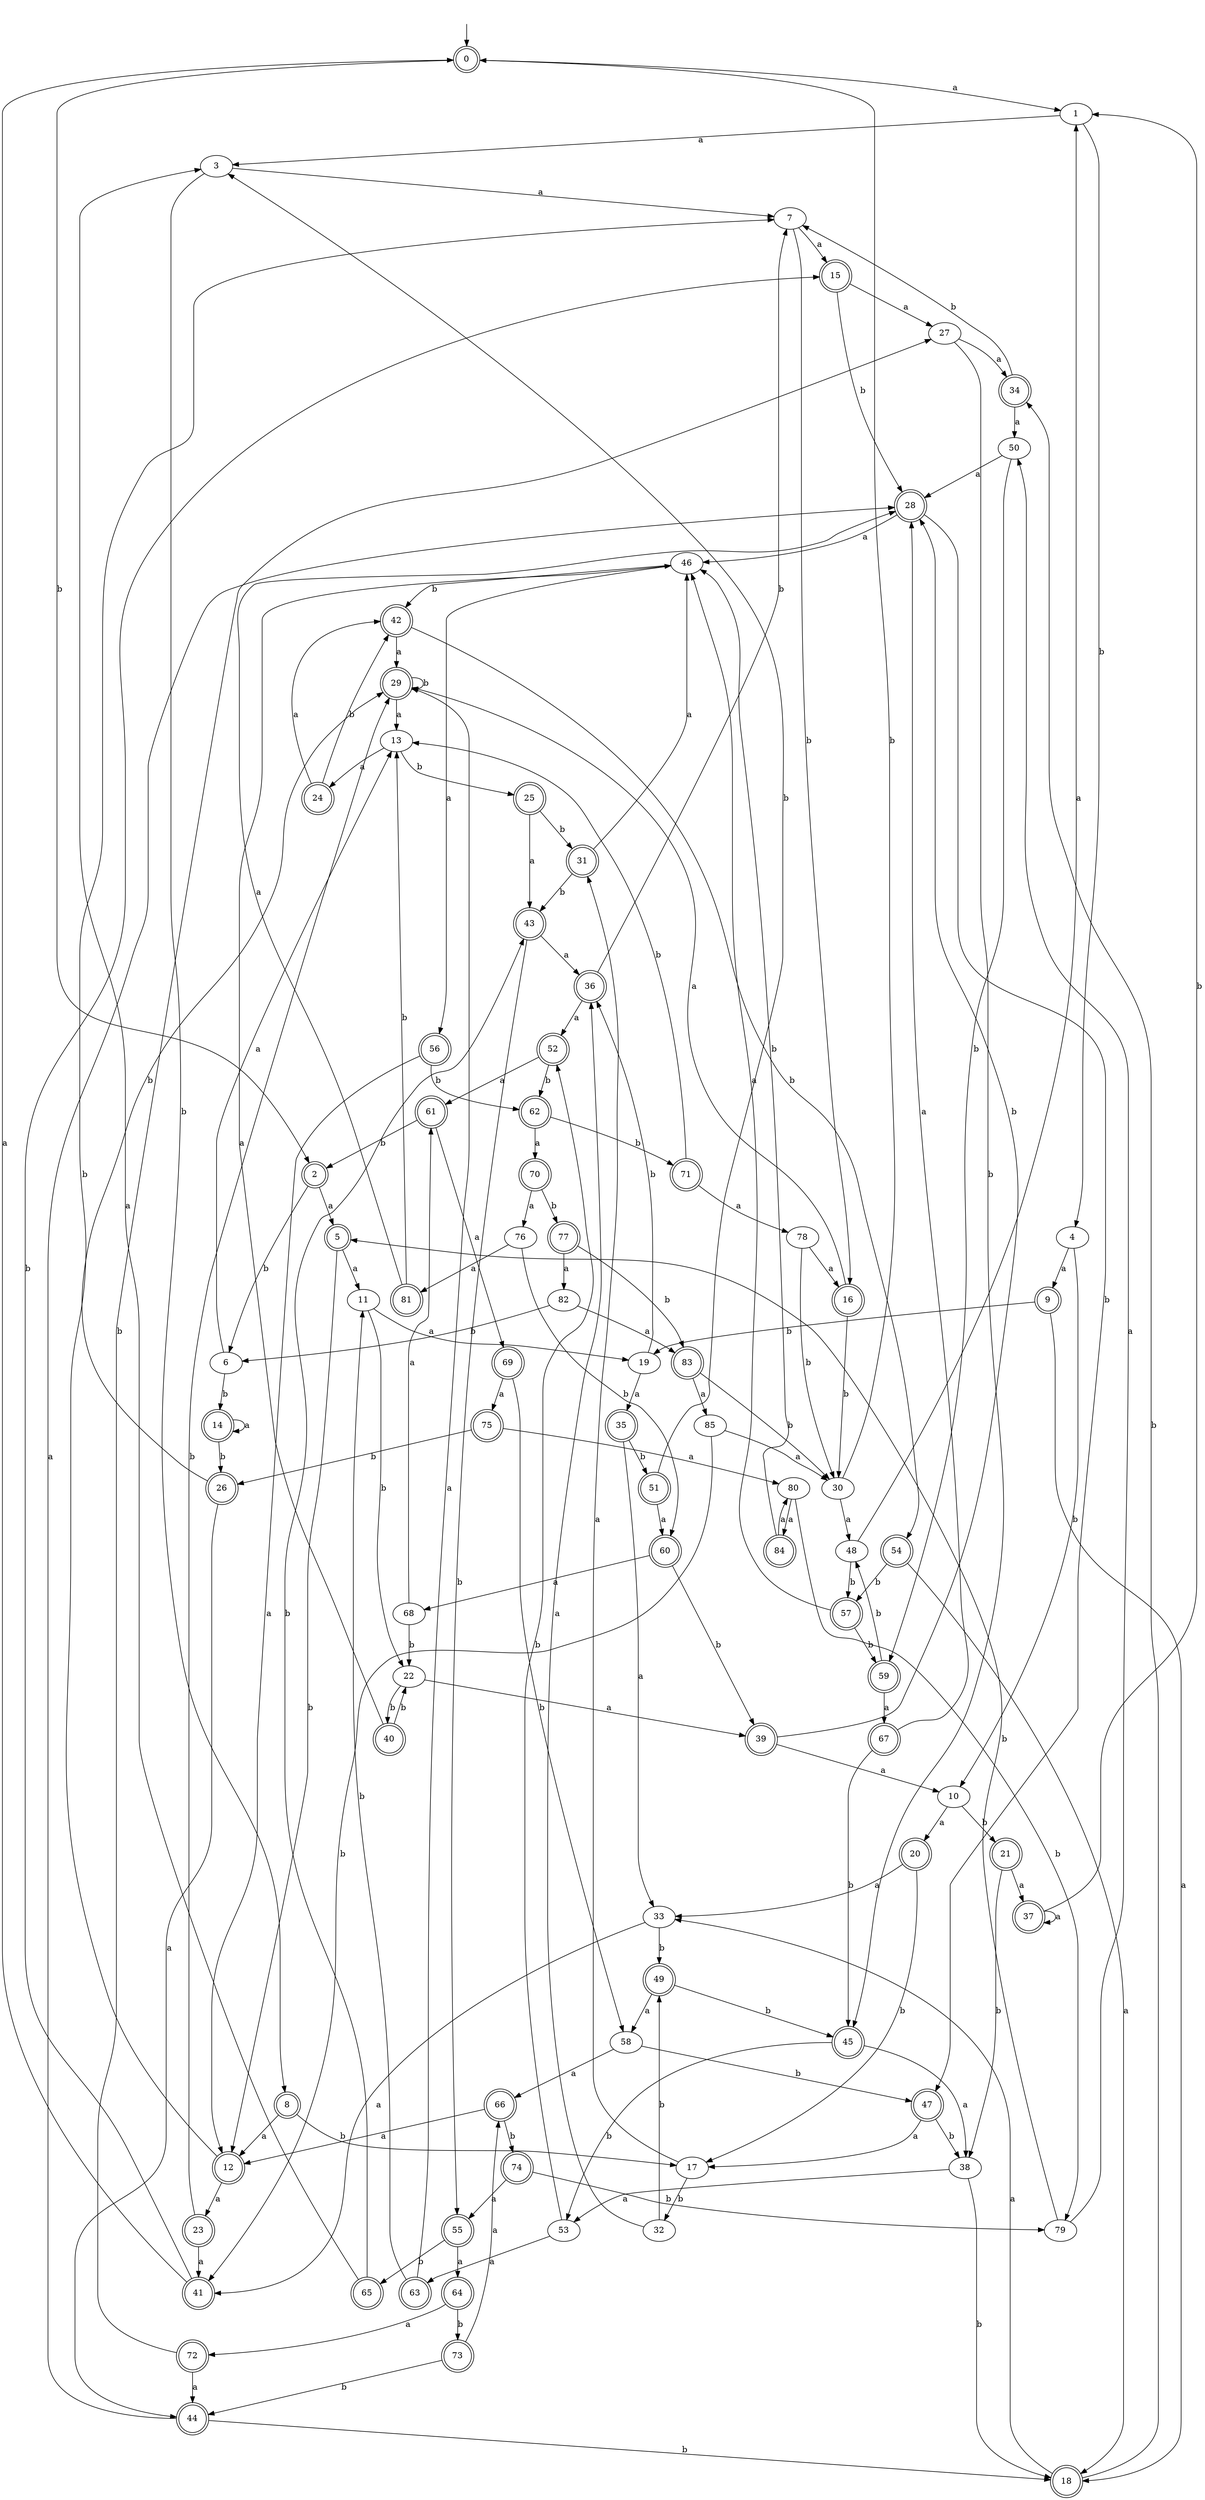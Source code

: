 digraph RandomDFA {
  __start0 [label="", shape=none];
  __start0 -> 0 [label=""];
  0 [shape=circle] [shape=doublecircle]
  0 -> 1 [label="a"]
  0 -> 2 [label="b"]
  1
  1 -> 3 [label="a"]
  1 -> 4 [label="b"]
  2 [shape=doublecircle]
  2 -> 5 [label="a"]
  2 -> 6 [label="b"]
  3
  3 -> 7 [label="a"]
  3 -> 8 [label="b"]
  4
  4 -> 9 [label="a"]
  4 -> 10 [label="b"]
  5 [shape=doublecircle]
  5 -> 11 [label="a"]
  5 -> 12 [label="b"]
  6
  6 -> 13 [label="a"]
  6 -> 14 [label="b"]
  7
  7 -> 15 [label="a"]
  7 -> 16 [label="b"]
  8 [shape=doublecircle]
  8 -> 12 [label="a"]
  8 -> 17 [label="b"]
  9 [shape=doublecircle]
  9 -> 18 [label="a"]
  9 -> 19 [label="b"]
  10
  10 -> 20 [label="a"]
  10 -> 21 [label="b"]
  11
  11 -> 19 [label="a"]
  11 -> 22 [label="b"]
  12 [shape=doublecircle]
  12 -> 23 [label="a"]
  12 -> 7 [label="b"]
  13
  13 -> 24 [label="a"]
  13 -> 25 [label="b"]
  14 [shape=doublecircle]
  14 -> 14 [label="a"]
  14 -> 26 [label="b"]
  15 [shape=doublecircle]
  15 -> 27 [label="a"]
  15 -> 28 [label="b"]
  16 [shape=doublecircle]
  16 -> 29 [label="a"]
  16 -> 30 [label="b"]
  17
  17 -> 31 [label="a"]
  17 -> 32 [label="b"]
  18 [shape=doublecircle]
  18 -> 33 [label="a"]
  18 -> 34 [label="b"]
  19
  19 -> 35 [label="a"]
  19 -> 36 [label="b"]
  20 [shape=doublecircle]
  20 -> 33 [label="a"]
  20 -> 17 [label="b"]
  21 [shape=doublecircle]
  21 -> 37 [label="a"]
  21 -> 38 [label="b"]
  22
  22 -> 39 [label="a"]
  22 -> 40 [label="b"]
  23 [shape=doublecircle]
  23 -> 41 [label="a"]
  23 -> 29 [label="b"]
  24 [shape=doublecircle]
  24 -> 42 [label="a"]
  24 -> 42 [label="b"]
  25 [shape=doublecircle]
  25 -> 43 [label="a"]
  25 -> 31 [label="b"]
  26 [shape=doublecircle]
  26 -> 44 [label="a"]
  26 -> 29 [label="b"]
  27
  27 -> 34 [label="a"]
  27 -> 45 [label="b"]
  28 [shape=doublecircle]
  28 -> 46 [label="a"]
  28 -> 47 [label="b"]
  29 [shape=doublecircle]
  29 -> 13 [label="a"]
  29 -> 29 [label="b"]
  30
  30 -> 48 [label="a"]
  30 -> 0 [label="b"]
  31 [shape=doublecircle]
  31 -> 46 [label="a"]
  31 -> 43 [label="b"]
  32
  32 -> 36 [label="a"]
  32 -> 49 [label="b"]
  33
  33 -> 41 [label="a"]
  33 -> 49 [label="b"]
  34 [shape=doublecircle]
  34 -> 50 [label="a"]
  34 -> 7 [label="b"]
  35 [shape=doublecircle]
  35 -> 33 [label="a"]
  35 -> 51 [label="b"]
  36 [shape=doublecircle]
  36 -> 52 [label="a"]
  36 -> 7 [label="b"]
  37 [shape=doublecircle]
  37 -> 37 [label="a"]
  37 -> 1 [label="b"]
  38
  38 -> 53 [label="a"]
  38 -> 18 [label="b"]
  39 [shape=doublecircle]
  39 -> 10 [label="a"]
  39 -> 28 [label="b"]
  40 [shape=doublecircle]
  40 -> 46 [label="a"]
  40 -> 22 [label="b"]
  41 [shape=doublecircle]
  41 -> 0 [label="a"]
  41 -> 15 [label="b"]
  42 [shape=doublecircle]
  42 -> 29 [label="a"]
  42 -> 54 [label="b"]
  43 [shape=doublecircle]
  43 -> 36 [label="a"]
  43 -> 55 [label="b"]
  44 [shape=doublecircle]
  44 -> 28 [label="a"]
  44 -> 18 [label="b"]
  45 [shape=doublecircle]
  45 -> 38 [label="a"]
  45 -> 53 [label="b"]
  46
  46 -> 56 [label="a"]
  46 -> 42 [label="b"]
  47 [shape=doublecircle]
  47 -> 17 [label="a"]
  47 -> 38 [label="b"]
  48
  48 -> 1 [label="a"]
  48 -> 57 [label="b"]
  49 [shape=doublecircle]
  49 -> 58 [label="a"]
  49 -> 45 [label="b"]
  50
  50 -> 28 [label="a"]
  50 -> 59 [label="b"]
  51 [shape=doublecircle]
  51 -> 60 [label="a"]
  51 -> 3 [label="b"]
  52 [shape=doublecircle]
  52 -> 61 [label="a"]
  52 -> 62 [label="b"]
  53
  53 -> 63 [label="a"]
  53 -> 52 [label="b"]
  54 [shape=doublecircle]
  54 -> 18 [label="a"]
  54 -> 57 [label="b"]
  55 [shape=doublecircle]
  55 -> 64 [label="a"]
  55 -> 65 [label="b"]
  56 [shape=doublecircle]
  56 -> 12 [label="a"]
  56 -> 62 [label="b"]
  57 [shape=doublecircle]
  57 -> 46 [label="a"]
  57 -> 59 [label="b"]
  58
  58 -> 66 [label="a"]
  58 -> 47 [label="b"]
  59 [shape=doublecircle]
  59 -> 67 [label="a"]
  59 -> 48 [label="b"]
  60 [shape=doublecircle]
  60 -> 68 [label="a"]
  60 -> 39 [label="b"]
  61 [shape=doublecircle]
  61 -> 69 [label="a"]
  61 -> 2 [label="b"]
  62 [shape=doublecircle]
  62 -> 70 [label="a"]
  62 -> 71 [label="b"]
  63 [shape=doublecircle]
  63 -> 29 [label="a"]
  63 -> 11 [label="b"]
  64 [shape=doublecircle]
  64 -> 72 [label="a"]
  64 -> 73 [label="b"]
  65 [shape=doublecircle]
  65 -> 3 [label="a"]
  65 -> 43 [label="b"]
  66 [shape=doublecircle]
  66 -> 12 [label="a"]
  66 -> 74 [label="b"]
  67 [shape=doublecircle]
  67 -> 28 [label="a"]
  67 -> 45 [label="b"]
  68
  68 -> 61 [label="a"]
  68 -> 22 [label="b"]
  69 [shape=doublecircle]
  69 -> 75 [label="a"]
  69 -> 58 [label="b"]
  70 [shape=doublecircle]
  70 -> 76 [label="a"]
  70 -> 77 [label="b"]
  71 [shape=doublecircle]
  71 -> 78 [label="a"]
  71 -> 13 [label="b"]
  72 [shape=doublecircle]
  72 -> 44 [label="a"]
  72 -> 27 [label="b"]
  73 [shape=doublecircle]
  73 -> 66 [label="a"]
  73 -> 44 [label="b"]
  74 [shape=doublecircle]
  74 -> 55 [label="a"]
  74 -> 79 [label="b"]
  75 [shape=doublecircle]
  75 -> 80 [label="a"]
  75 -> 26 [label="b"]
  76
  76 -> 81 [label="a"]
  76 -> 60 [label="b"]
  77 [shape=doublecircle]
  77 -> 82 [label="a"]
  77 -> 83 [label="b"]
  78
  78 -> 16 [label="a"]
  78 -> 30 [label="b"]
  79
  79 -> 50 [label="a"]
  79 -> 5 [label="b"]
  80
  80 -> 84 [label="a"]
  80 -> 79 [label="b"]
  81 [shape=doublecircle]
  81 -> 28 [label="a"]
  81 -> 13 [label="b"]
  82
  82 -> 83 [label="a"]
  82 -> 6 [label="b"]
  83 [shape=doublecircle]
  83 -> 85 [label="a"]
  83 -> 30 [label="b"]
  84 [shape=doublecircle]
  84 -> 80 [label="a"]
  84 -> 46 [label="b"]
  85
  85 -> 30 [label="a"]
  85 -> 41 [label="b"]
}
